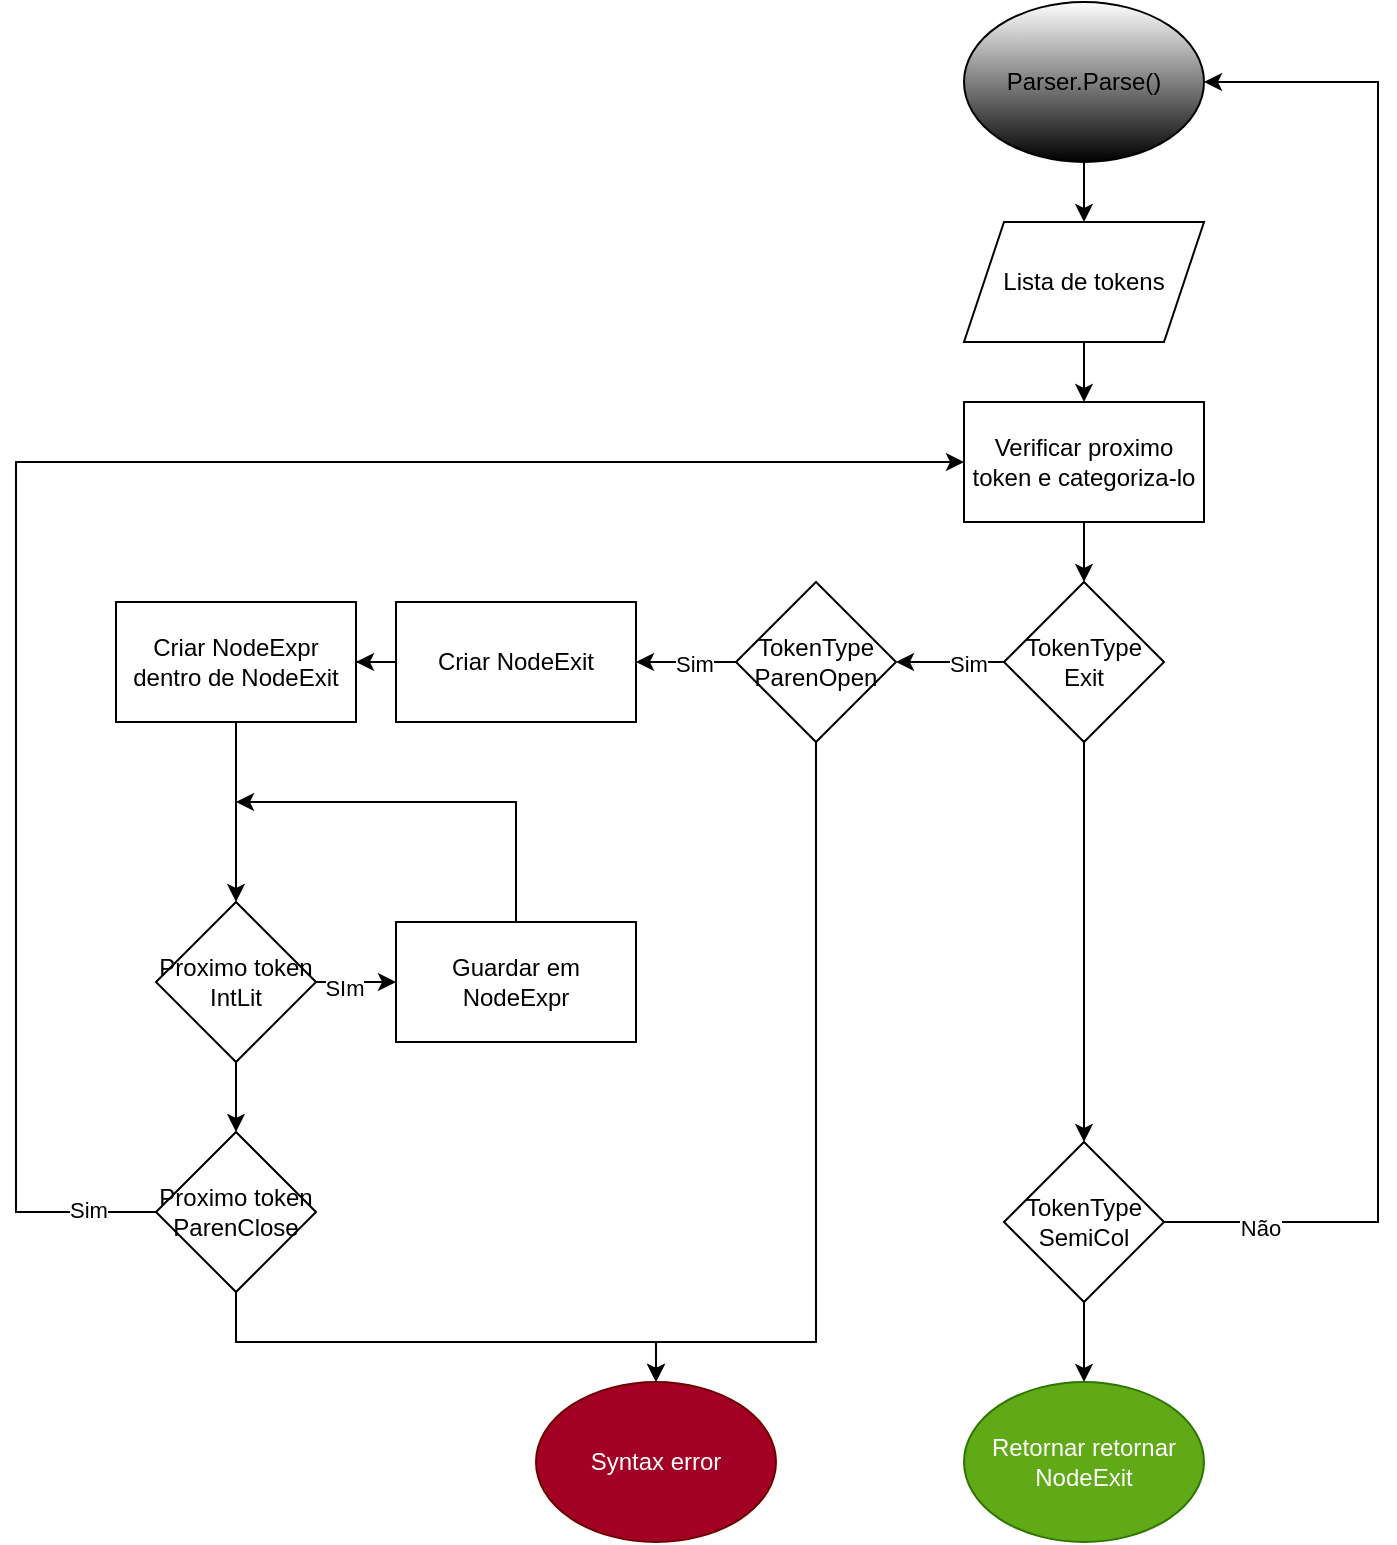 <mxfile version="24.2.5" type="device">
  <diagram name="Página-1" id="RK-eDz0hB572dru12Gel">
    <mxGraphModel dx="1889" dy="663" grid="1" gridSize="10" guides="1" tooltips="1" connect="1" arrows="1" fold="1" page="1" pageScale="1" pageWidth="827" pageHeight="1169" math="0" shadow="0">
      <root>
        <mxCell id="0" />
        <mxCell id="1" parent="0" />
        <mxCell id="RVpZ-QqSl9xb9r8O-m8_-91" value="" style="edgeStyle=orthogonalEdgeStyle;rounded=0;orthogonalLoop=1;jettySize=auto;html=1;" edge="1" parent="1" source="RVpZ-QqSl9xb9r8O-m8_-4" target="RVpZ-QqSl9xb9r8O-m8_-90">
          <mxGeometry relative="1" as="geometry" />
        </mxCell>
        <mxCell id="RVpZ-QqSl9xb9r8O-m8_-4" value="Parser.Parse()" style="ellipse;whiteSpace=wrap;html=1;gradientColor=default;" vertex="1" parent="1">
          <mxGeometry x="354" y="20" width="120" height="80" as="geometry" />
        </mxCell>
        <mxCell id="RVpZ-QqSl9xb9r8O-m8_-8" value="" style="edgeStyle=orthogonalEdgeStyle;rounded=0;orthogonalLoop=1;jettySize=auto;html=1;" edge="1" parent="1" source="RVpZ-QqSl9xb9r8O-m8_-5" target="RVpZ-QqSl9xb9r8O-m8_-7">
          <mxGeometry relative="1" as="geometry" />
        </mxCell>
        <mxCell id="RVpZ-QqSl9xb9r8O-m8_-5" value="Verificar proximo token e categoriza-lo" style="rounded=0;whiteSpace=wrap;html=1;" vertex="1" parent="1">
          <mxGeometry x="354" y="220" width="120" height="60" as="geometry" />
        </mxCell>
        <mxCell id="RVpZ-QqSl9xb9r8O-m8_-30" value="" style="edgeStyle=orthogonalEdgeStyle;rounded=0;orthogonalLoop=1;jettySize=auto;html=1;entryX=1;entryY=0.5;entryDx=0;entryDy=0;" edge="1" parent="1" source="RVpZ-QqSl9xb9r8O-m8_-7" target="RVpZ-QqSl9xb9r8O-m8_-41">
          <mxGeometry relative="1" as="geometry" />
        </mxCell>
        <mxCell id="RVpZ-QqSl9xb9r8O-m8_-31" value="Sim" style="edgeLabel;html=1;align=center;verticalAlign=middle;resizable=0;points=[];" vertex="1" connectable="0" parent="RVpZ-QqSl9xb9r8O-m8_-30">
          <mxGeometry x="-0.32" y="1" relative="1" as="geometry">
            <mxPoint as="offset" />
          </mxGeometry>
        </mxCell>
        <mxCell id="RVpZ-QqSl9xb9r8O-m8_-33" value="" style="edgeStyle=orthogonalEdgeStyle;rounded=0;orthogonalLoop=1;jettySize=auto;html=1;" edge="1" parent="1" source="RVpZ-QqSl9xb9r8O-m8_-7" target="RVpZ-QqSl9xb9r8O-m8_-32">
          <mxGeometry relative="1" as="geometry" />
        </mxCell>
        <mxCell id="RVpZ-QqSl9xb9r8O-m8_-7" value="TokenType&lt;div&gt;Exit&lt;/div&gt;" style="rhombus;whiteSpace=wrap;html=1;rounded=0;" vertex="1" parent="1">
          <mxGeometry x="374" y="310" width="80" height="80" as="geometry" />
        </mxCell>
        <mxCell id="RVpZ-QqSl9xb9r8O-m8_-37" value="" style="edgeStyle=orthogonalEdgeStyle;rounded=0;orthogonalLoop=1;jettySize=auto;html=1;" edge="1" parent="1" source="RVpZ-QqSl9xb9r8O-m8_-11" target="RVpZ-QqSl9xb9r8O-m8_-36">
          <mxGeometry relative="1" as="geometry" />
        </mxCell>
        <mxCell id="RVpZ-QqSl9xb9r8O-m8_-11" value="Criar NodeExit" style="whiteSpace=wrap;html=1;rounded=0;" vertex="1" parent="1">
          <mxGeometry x="70" y="320" width="120" height="60" as="geometry" />
        </mxCell>
        <mxCell id="RVpZ-QqSl9xb9r8O-m8_-85" style="edgeStyle=orthogonalEdgeStyle;rounded=0;orthogonalLoop=1;jettySize=auto;html=1;exitX=1;exitY=0.5;exitDx=0;exitDy=0;entryX=1;entryY=0.5;entryDx=0;entryDy=0;" edge="1" parent="1" source="RVpZ-QqSl9xb9r8O-m8_-32" target="RVpZ-QqSl9xb9r8O-m8_-4">
          <mxGeometry relative="1" as="geometry">
            <mxPoint x="560" y="80" as="targetPoint" />
            <Array as="points">
              <mxPoint x="561" y="630" />
              <mxPoint x="561" y="60" />
            </Array>
          </mxGeometry>
        </mxCell>
        <mxCell id="RVpZ-QqSl9xb9r8O-m8_-86" value="Não" style="edgeLabel;html=1;align=center;verticalAlign=middle;resizable=0;points=[];" vertex="1" connectable="0" parent="RVpZ-QqSl9xb9r8O-m8_-85">
          <mxGeometry x="-0.914" y="-3" relative="1" as="geometry">
            <mxPoint x="15" as="offset" />
          </mxGeometry>
        </mxCell>
        <mxCell id="RVpZ-QqSl9xb9r8O-m8_-89" value="" style="edgeStyle=orthogonalEdgeStyle;rounded=0;orthogonalLoop=1;jettySize=auto;html=1;" edge="1" parent="1" source="RVpZ-QqSl9xb9r8O-m8_-32" target="RVpZ-QqSl9xb9r8O-m8_-88">
          <mxGeometry relative="1" as="geometry" />
        </mxCell>
        <mxCell id="RVpZ-QqSl9xb9r8O-m8_-32" value="TokenType&lt;div&gt;SemiCol&lt;/div&gt;" style="rhombus;whiteSpace=wrap;html=1;rounded=0;" vertex="1" parent="1">
          <mxGeometry x="374" y="590" width="80" height="80" as="geometry" />
        </mxCell>
        <mxCell id="RVpZ-QqSl9xb9r8O-m8_-50" value="" style="edgeStyle=orthogonalEdgeStyle;rounded=0;orthogonalLoop=1;jettySize=auto;html=1;" edge="1" parent="1" source="RVpZ-QqSl9xb9r8O-m8_-36" target="RVpZ-QqSl9xb9r8O-m8_-49">
          <mxGeometry relative="1" as="geometry" />
        </mxCell>
        <mxCell id="RVpZ-QqSl9xb9r8O-m8_-36" value="Criar NodeExpr&lt;div&gt;dentro de NodeExit&lt;/div&gt;" style="whiteSpace=wrap;html=1;rounded=0;" vertex="1" parent="1">
          <mxGeometry x="-70" y="320" width="120" height="60" as="geometry" />
        </mxCell>
        <mxCell id="RVpZ-QqSl9xb9r8O-m8_-46" style="edgeStyle=orthogonalEdgeStyle;rounded=0;orthogonalLoop=1;jettySize=auto;html=1;entryX=0.5;entryY=0;entryDx=0;entryDy=0;" edge="1" parent="1" source="RVpZ-QqSl9xb9r8O-m8_-41" target="RVpZ-QqSl9xb9r8O-m8_-62">
          <mxGeometry relative="1" as="geometry">
            <mxPoint x="280.0" y="410" as="targetPoint" />
            <Array as="points">
              <mxPoint x="280" y="690" />
              <mxPoint x="200" y="690" />
            </Array>
          </mxGeometry>
        </mxCell>
        <mxCell id="RVpZ-QqSl9xb9r8O-m8_-47" style="edgeStyle=orthogonalEdgeStyle;rounded=0;orthogonalLoop=1;jettySize=auto;html=1;exitX=0;exitY=0.5;exitDx=0;exitDy=0;entryX=1;entryY=0.5;entryDx=0;entryDy=0;" edge="1" parent="1" source="RVpZ-QqSl9xb9r8O-m8_-41" target="RVpZ-QqSl9xb9r8O-m8_-11">
          <mxGeometry relative="1" as="geometry" />
        </mxCell>
        <mxCell id="RVpZ-QqSl9xb9r8O-m8_-48" value="Sim" style="edgeLabel;html=1;align=center;verticalAlign=middle;resizable=0;points=[];" vertex="1" connectable="0" parent="RVpZ-QqSl9xb9r8O-m8_-47">
          <mxGeometry x="-0.144" y="1" relative="1" as="geometry">
            <mxPoint as="offset" />
          </mxGeometry>
        </mxCell>
        <mxCell id="RVpZ-QqSl9xb9r8O-m8_-41" value="TokenType&lt;div&gt;ParenOpen&lt;/div&gt;" style="rhombus;whiteSpace=wrap;html=1;rounded=0;" vertex="1" parent="1">
          <mxGeometry x="240" y="310" width="80" height="80" as="geometry" />
        </mxCell>
        <mxCell id="RVpZ-QqSl9xb9r8O-m8_-61" value="" style="edgeStyle=orthogonalEdgeStyle;rounded=0;orthogonalLoop=1;jettySize=auto;html=1;" edge="1" parent="1" source="RVpZ-QqSl9xb9r8O-m8_-49" target="RVpZ-QqSl9xb9r8O-m8_-60">
          <mxGeometry relative="1" as="geometry" />
        </mxCell>
        <mxCell id="RVpZ-QqSl9xb9r8O-m8_-65" value="" style="edgeStyle=orthogonalEdgeStyle;rounded=0;orthogonalLoop=1;jettySize=auto;html=1;" edge="1" parent="1" source="RVpZ-QqSl9xb9r8O-m8_-49" target="RVpZ-QqSl9xb9r8O-m8_-64">
          <mxGeometry relative="1" as="geometry" />
        </mxCell>
        <mxCell id="RVpZ-QqSl9xb9r8O-m8_-84" value="SIm" style="edgeLabel;html=1;align=center;verticalAlign=middle;resizable=0;points=[];" vertex="1" connectable="0" parent="RVpZ-QqSl9xb9r8O-m8_-65">
          <mxGeometry x="-0.307" y="-3" relative="1" as="geometry">
            <mxPoint as="offset" />
          </mxGeometry>
        </mxCell>
        <mxCell id="RVpZ-QqSl9xb9r8O-m8_-49" value="Proximo token&lt;div&gt;IntLit&lt;/div&gt;" style="rhombus;whiteSpace=wrap;html=1;rounded=0;" vertex="1" parent="1">
          <mxGeometry x="-50" y="470" width="80" height="80" as="geometry" />
        </mxCell>
        <mxCell id="RVpZ-QqSl9xb9r8O-m8_-63" style="edgeStyle=orthogonalEdgeStyle;rounded=0;orthogonalLoop=1;jettySize=auto;html=1;exitX=0.5;exitY=1;exitDx=0;exitDy=0;entryX=0.5;entryY=0;entryDx=0;entryDy=0;" edge="1" parent="1" source="RVpZ-QqSl9xb9r8O-m8_-60" target="RVpZ-QqSl9xb9r8O-m8_-62">
          <mxGeometry relative="1" as="geometry">
            <Array as="points">
              <mxPoint x="-10" y="690" />
              <mxPoint x="200" y="690" />
            </Array>
          </mxGeometry>
        </mxCell>
        <mxCell id="RVpZ-QqSl9xb9r8O-m8_-68" style="edgeStyle=orthogonalEdgeStyle;rounded=0;orthogonalLoop=1;jettySize=auto;html=1;exitX=0;exitY=0.5;exitDx=0;exitDy=0;entryX=0;entryY=0.5;entryDx=0;entryDy=0;" edge="1" parent="1" source="RVpZ-QqSl9xb9r8O-m8_-60" target="RVpZ-QqSl9xb9r8O-m8_-5">
          <mxGeometry relative="1" as="geometry">
            <mxPoint x="160" y="230" as="targetPoint" />
            <Array as="points">
              <mxPoint x="-120" y="625" />
              <mxPoint x="-120" y="250" />
            </Array>
          </mxGeometry>
        </mxCell>
        <mxCell id="RVpZ-QqSl9xb9r8O-m8_-83" value="Sim" style="edgeLabel;html=1;align=center;verticalAlign=middle;resizable=0;points=[];" vertex="1" connectable="0" parent="RVpZ-QqSl9xb9r8O-m8_-68">
          <mxGeometry x="-0.926" y="-1" relative="1" as="geometry">
            <mxPoint as="offset" />
          </mxGeometry>
        </mxCell>
        <mxCell id="RVpZ-QqSl9xb9r8O-m8_-60" value="Proximo token&lt;div&gt;ParenClose&lt;/div&gt;" style="rhombus;whiteSpace=wrap;html=1;rounded=0;" vertex="1" parent="1">
          <mxGeometry x="-50" y="585" width="80" height="80" as="geometry" />
        </mxCell>
        <mxCell id="RVpZ-QqSl9xb9r8O-m8_-62" value="Syntax error" style="ellipse;whiteSpace=wrap;html=1;fillColor=#a20025;fontColor=#ffffff;strokeColor=#6F0000;" vertex="1" parent="1">
          <mxGeometry x="140" y="710" width="120" height="80" as="geometry" />
        </mxCell>
        <mxCell id="RVpZ-QqSl9xb9r8O-m8_-82" style="edgeStyle=orthogonalEdgeStyle;rounded=0;orthogonalLoop=1;jettySize=auto;html=1;exitX=0.5;exitY=0;exitDx=0;exitDy=0;" edge="1" parent="1" source="RVpZ-QqSl9xb9r8O-m8_-64">
          <mxGeometry relative="1" as="geometry">
            <mxPoint x="-10" y="420" as="targetPoint" />
            <Array as="points">
              <mxPoint x="130" y="420" />
            </Array>
          </mxGeometry>
        </mxCell>
        <mxCell id="RVpZ-QqSl9xb9r8O-m8_-64" value="Guardar em NodeExpr" style="whiteSpace=wrap;html=1;rounded=0;" vertex="1" parent="1">
          <mxGeometry x="70" y="480" width="120" height="60" as="geometry" />
        </mxCell>
        <mxCell id="RVpZ-QqSl9xb9r8O-m8_-88" value="Retornar retornar NodeExit" style="ellipse;whiteSpace=wrap;html=1;fillColor=#60a917;fontColor=#ffffff;strokeColor=#2D7600;" vertex="1" parent="1">
          <mxGeometry x="354" y="710" width="120" height="80" as="geometry" />
        </mxCell>
        <mxCell id="RVpZ-QqSl9xb9r8O-m8_-92" value="" style="edgeStyle=orthogonalEdgeStyle;rounded=0;orthogonalLoop=1;jettySize=auto;html=1;" edge="1" parent="1" source="RVpZ-QqSl9xb9r8O-m8_-90" target="RVpZ-QqSl9xb9r8O-m8_-5">
          <mxGeometry relative="1" as="geometry" />
        </mxCell>
        <mxCell id="RVpZ-QqSl9xb9r8O-m8_-90" value="Lista de tokens" style="shape=parallelogram;perimeter=parallelogramPerimeter;whiteSpace=wrap;html=1;fixedSize=1;" vertex="1" parent="1">
          <mxGeometry x="354" y="130" width="120" height="60" as="geometry" />
        </mxCell>
      </root>
    </mxGraphModel>
  </diagram>
</mxfile>
